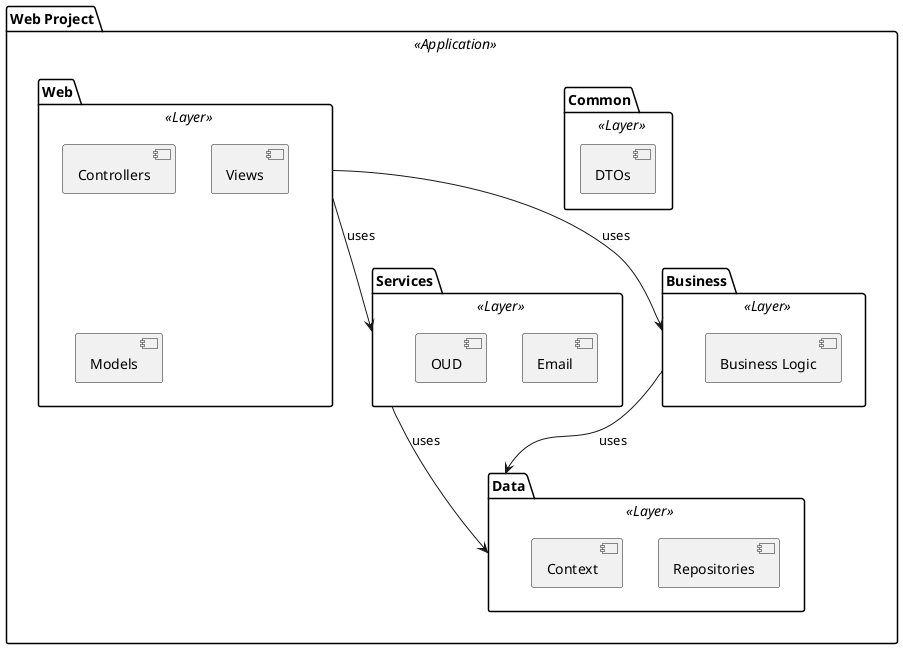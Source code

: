@startuml architecture

' Defined packages
package "Web Project" <<Application>> {    
    [Common]
    [Data]
    [Services]
    [Business]
    [Web]
}

package "Web" <<Layer>> {
    [Controllers]
    [Views]
    [Models]
}

package "Business" <<Layer>> {
    [Business Logic]
}

package "Data" <<Layer>> {
    [Repositories]    
    [Context]
}

package "Common" <<Layer>> {
    [DTOs]
}

package "Services" <<Layer>> {
    [Email]
    [OUD]
}

' Dependency between packages
Web --> Business : uses
Web --> Services : uses
Business --> Data : uses
Services --> Data : uses

@enduml